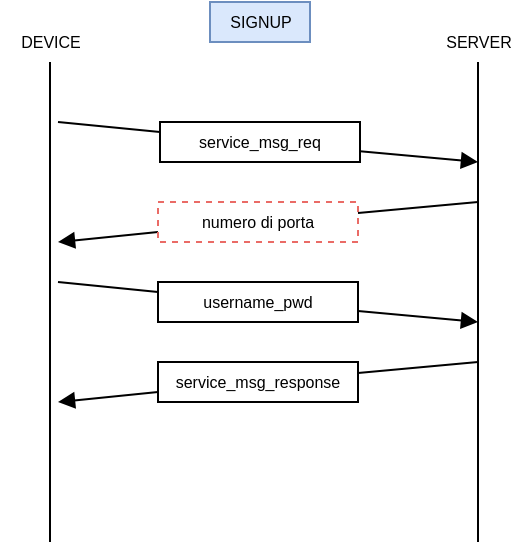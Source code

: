 <mxfile version="16.5.3" type="device"><diagram id="tbmY3QTEjrb9Vj-UzjXP" name="Page-1"><mxGraphModel dx="751" dy="390" grid="1" gridSize="10" guides="1" tooltips="1" connect="1" arrows="1" fold="1" page="1" pageScale="1" pageWidth="827" pageHeight="1169" math="0" shadow="0"><root><mxCell id="0"/><mxCell id="1" parent="0"/><mxCell id="fEkpPctEBIaPja_fhx9R-1" value="" style="endArrow=none;html=1;fontSize=10;rounded=0;" edge="1" parent="1"><mxGeometry width="50" height="50" relative="1" as="geometry"><mxPoint x="200" y="400" as="sourcePoint"/><mxPoint x="200" y="160" as="targetPoint"/></mxGeometry></mxCell><mxCell id="fEkpPctEBIaPja_fhx9R-2" value="" style="endArrow=none;html=1;fontSize=10;rounded=0;" edge="1" parent="1"><mxGeometry width="50" height="50" relative="1" as="geometry"><mxPoint x="414" y="400" as="sourcePoint"/><mxPoint x="414" y="160" as="targetPoint"/></mxGeometry></mxCell><mxCell id="fEkpPctEBIaPja_fhx9R-3" value="" style="endArrow=block;html=1;fontSize=10;endFill=1;rounded=0;startArrow=none;" edge="1" parent="1" source="fEkpPctEBIaPja_fhx9R-4"><mxGeometry width="50" height="50" relative="1" as="geometry"><mxPoint x="194" y="180" as="sourcePoint"/><mxPoint x="414" y="210" as="targetPoint"/></mxGeometry></mxCell><mxCell id="fEkpPctEBIaPja_fhx9R-4" value="service_msg_req" style="rounded=0;whiteSpace=wrap;html=1;fontSize=8;" vertex="1" parent="1"><mxGeometry x="255" y="190" width="100" height="20" as="geometry"/></mxCell><mxCell id="fEkpPctEBIaPja_fhx9R-5" value="" style="endArrow=none;html=1;fontSize=10;endFill=1;rounded=0;" edge="1" parent="1" target="fEkpPctEBIaPja_fhx9R-4"><mxGeometry width="50" height="50" relative="1" as="geometry"><mxPoint x="204" y="190" as="sourcePoint"/><mxPoint x="364" y="180" as="targetPoint"/></mxGeometry></mxCell><mxCell id="fEkpPctEBIaPja_fhx9R-6" value="" style="endArrow=block;html=1;fontSize=10;endFill=1;rounded=0;startArrow=none;" edge="1" parent="1" source="fEkpPctEBIaPja_fhx9R-7"><mxGeometry width="50" height="50" relative="1" as="geometry"><mxPoint x="344" y="250" as="sourcePoint"/><mxPoint x="204" y="250" as="targetPoint"/></mxGeometry></mxCell><mxCell id="fEkpPctEBIaPja_fhx9R-7" value="numero di porta" style="rounded=0;whiteSpace=wrap;html=1;fontSize=8;dashed=1;strokeColor=#EA6B66;" vertex="1" parent="1"><mxGeometry x="254" y="230" width="100" height="20" as="geometry"/></mxCell><mxCell id="fEkpPctEBIaPja_fhx9R-8" value="" style="endArrow=none;html=1;fontSize=10;endFill=1;rounded=0;" edge="1" parent="1" target="fEkpPctEBIaPja_fhx9R-7"><mxGeometry width="50" height="50" relative="1" as="geometry"><mxPoint x="414" y="230" as="sourcePoint"/><mxPoint x="204" y="250" as="targetPoint"/></mxGeometry></mxCell><mxCell id="fEkpPctEBIaPja_fhx9R-9" value="" style="endArrow=block;html=1;fontSize=10;endFill=1;rounded=0;startArrow=none;" edge="1" parent="1" source="fEkpPctEBIaPja_fhx9R-10"><mxGeometry width="50" height="50" relative="1" as="geometry"><mxPoint x="194" y="260" as="sourcePoint"/><mxPoint x="414" y="290" as="targetPoint"/></mxGeometry></mxCell><mxCell id="fEkpPctEBIaPja_fhx9R-10" value="username_pwd" style="rounded=0;whiteSpace=wrap;html=1;fontSize=8;" vertex="1" parent="1"><mxGeometry x="254" y="270" width="100" height="20" as="geometry"/></mxCell><mxCell id="fEkpPctEBIaPja_fhx9R-11" value="" style="endArrow=none;html=1;fontSize=10;endFill=1;rounded=0;" edge="1" parent="1" target="fEkpPctEBIaPja_fhx9R-10"><mxGeometry width="50" height="50" relative="1" as="geometry"><mxPoint x="204" y="270" as="sourcePoint"/><mxPoint x="364" y="260" as="targetPoint"/></mxGeometry></mxCell><mxCell id="fEkpPctEBIaPja_fhx9R-15" value="" style="endArrow=block;html=1;fontSize=10;endFill=1;rounded=0;startArrow=none;" edge="1" parent="1" source="fEkpPctEBIaPja_fhx9R-16"><mxGeometry width="50" height="50" relative="1" as="geometry"><mxPoint x="344" y="330" as="sourcePoint"/><mxPoint x="204" y="330" as="targetPoint"/></mxGeometry></mxCell><mxCell id="fEkpPctEBIaPja_fhx9R-16" value="service_msg_response" style="rounded=0;whiteSpace=wrap;html=1;fontSize=8;strokeColor=#000000;" vertex="1" parent="1"><mxGeometry x="254" y="310" width="100" height="20" as="geometry"/></mxCell><mxCell id="fEkpPctEBIaPja_fhx9R-17" value="" style="endArrow=none;html=1;fontSize=10;endFill=1;rounded=0;" edge="1" parent="1" target="fEkpPctEBIaPja_fhx9R-16"><mxGeometry width="50" height="50" relative="1" as="geometry"><mxPoint x="414" y="310" as="sourcePoint"/><mxPoint x="204" y="330" as="targetPoint"/></mxGeometry></mxCell><mxCell id="fEkpPctEBIaPja_fhx9R-18" value="DEVICE" style="text;html=1;align=center;verticalAlign=middle;resizable=0;points=[];autosize=1;strokeColor=none;fillColor=none;fontSize=8;" vertex="1" parent="1"><mxGeometry x="175" y="140" width="50" height="20" as="geometry"/></mxCell><mxCell id="fEkpPctEBIaPja_fhx9R-19" value="SERVER" style="text;html=1;align=center;verticalAlign=middle;resizable=0;points=[];autosize=1;strokeColor=none;fillColor=none;fontSize=8;" vertex="1" parent="1"><mxGeometry x="389" y="140" width="50" height="20" as="geometry"/></mxCell><mxCell id="fEkpPctEBIaPja_fhx9R-20" value="SIGNUP" style="text;html=1;align=center;verticalAlign=middle;resizable=0;points=[];autosize=1;strokeColor=#6c8ebf;fillColor=#dae8fc;fontSize=8;" vertex="1" parent="1"><mxGeometry x="280" y="130" width="50" height="20" as="geometry"/></mxCell></root></mxGraphModel></diagram></mxfile>